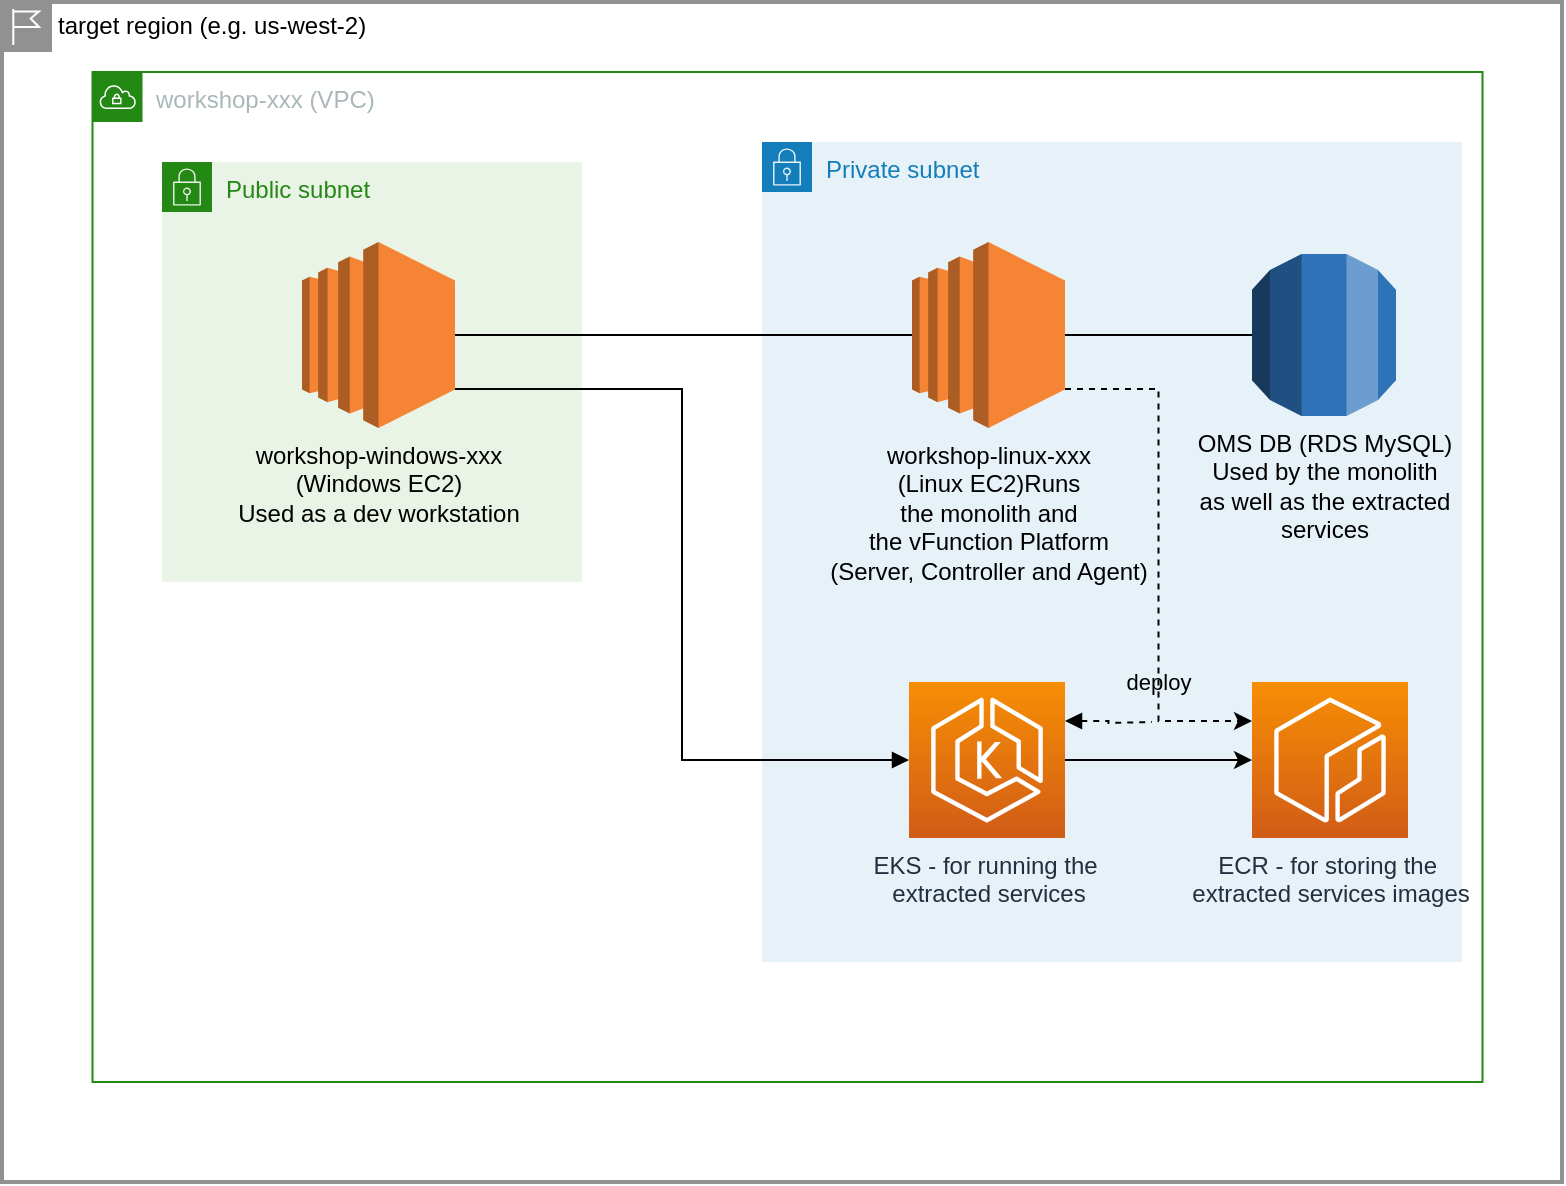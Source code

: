 <mxfile version="14.9.6" type="device" pages="2"><diagram id="-vnQ-zX3b5CCm1Si_7Kx" name="Page-1"><mxGraphModel dx="1426" dy="852" grid="1" gridSize="10" guides="1" tooltips="1" connect="1" arrows="1" fold="1" page="1" pageScale="1" pageWidth="850" pageHeight="1100" math="0" shadow="0"><root><mxCell id="0"/><mxCell id="1" parent="0"/><mxCell id="44ZtwIEy6mKlxDUv9L8N-1" value="target region (e.g. us-west-2)" style="shape=mxgraph.ibm.box;prType=region;fontStyle=0;verticalAlign=top;align=left;spacingLeft=32;spacingTop=4;fillColor=none;rounded=0;whiteSpace=wrap;html=1;strokeColor=#919191;strokeWidth=2;dashed=0;container=1;spacing=-4;collapsible=0;expand=0;recursiveResize=0;" parent="1" vertex="1"><mxGeometry x="35" y="130" width="780" height="590" as="geometry"/></mxCell><mxCell id="BRslioY189K6qw1Fb1_J-18" value="workshop-xxx (VPC)" style="points=[[0,0],[0.25,0],[0.5,0],[0.75,0],[1,0],[1,0.25],[1,0.5],[1,0.75],[1,1],[0.75,1],[0.5,1],[0.25,1],[0,1],[0,0.75],[0,0.5],[0,0.25]];outlineConnect=0;gradientColor=none;html=1;whiteSpace=wrap;fontSize=12;fontStyle=0;shape=mxgraph.aws4.group;grIcon=mxgraph.aws4.group_vpc;strokeColor=#248814;fillColor=none;verticalAlign=top;align=left;spacingLeft=30;fontColor=#AAB7B8;dashed=0;" parent="44ZtwIEy6mKlxDUv9L8N-1" vertex="1"><mxGeometry x="45.25" y="35" width="695" height="505" as="geometry"/></mxCell><mxCell id="44ZtwIEy6mKlxDUv9L8N-2" value="Public subnet" style="points=[[0,0],[0.25,0],[0.5,0],[0.75,0],[1,0],[1,0.25],[1,0.5],[1,0.75],[1,1],[0.75,1],[0.5,1],[0.25,1],[0,1],[0,0.75],[0,0.5],[0,0.25]];outlineConnect=0;gradientColor=none;html=1;whiteSpace=wrap;fontSize=12;fontStyle=0;shape=mxgraph.aws4.group;grIcon=mxgraph.aws4.group_security_group;grStroke=0;strokeColor=#248814;fillColor=#E9F3E6;verticalAlign=top;align=left;spacingLeft=30;fontColor=#248814;dashed=0;" parent="44ZtwIEy6mKlxDUv9L8N-1" vertex="1"><mxGeometry x="80" y="80" width="210" height="210" as="geometry"/></mxCell><mxCell id="44ZtwIEy6mKlxDUv9L8N-3" value="Private subnet" style="points=[[0,0],[0.25,0],[0.5,0],[0.75,0],[1,0],[1,0.25],[1,0.5],[1,0.75],[1,1],[0.75,1],[0.5,1],[0.25,1],[0,1],[0,0.75],[0,0.5],[0,0.25]];outlineConnect=0;gradientColor=none;html=1;whiteSpace=wrap;fontSize=12;fontStyle=0;shape=mxgraph.aws4.group;grIcon=mxgraph.aws4.group_security_group;grStroke=0;strokeColor=#147EBA;fillColor=#E6F2F8;verticalAlign=top;align=left;spacingLeft=30;fontColor=#147EBA;dashed=0;" parent="44ZtwIEy6mKlxDUv9L8N-1" vertex="1"><mxGeometry x="380" y="70" width="350" height="410" as="geometry"/></mxCell><mxCell id="BRslioY189K6qw1Fb1_J-3" style="edgeStyle=orthogonalEdgeStyle;rounded=0;orthogonalLoop=1;jettySize=auto;html=1;entryX=0;entryY=0.5;entryDx=0;entryDy=0;entryPerimeter=0;endArrow=none;endFill=0;" parent="44ZtwIEy6mKlxDUv9L8N-1" source="BRslioY189K6qw1Fb1_J-1" target="BRslioY189K6qw1Fb1_J-2" edge="1"><mxGeometry relative="1" as="geometry"/></mxCell><mxCell id="rNRMs0bIP-FEUupsVcuj-5" style="edgeStyle=orthogonalEdgeStyle;rounded=0;orthogonalLoop=1;jettySize=auto;html=1;exitX=1;exitY=0.79;exitDx=0;exitDy=0;exitPerimeter=0;entryX=0;entryY=0.5;entryDx=0;entryDy=0;entryPerimeter=0;startArrow=none;startFill=0;endArrow=block;endFill=1;strokeColor=#000000;" edge="1" parent="44ZtwIEy6mKlxDUv9L8N-1" source="BRslioY189K6qw1Fb1_J-1" target="BRslioY189K6qw1Fb1_J-7"><mxGeometry relative="1" as="geometry"/></mxCell><mxCell id="BRslioY189K6qw1Fb1_J-1" value="workshop-windows-xxx &lt;br&gt;(Windows EC2)&lt;br&gt;Used as a dev workstation" style="outlineConnect=0;dashed=0;verticalLabelPosition=bottom;verticalAlign=top;align=center;html=1;shape=mxgraph.aws3.ec2;fillColor=#F58534;gradientColor=none;" parent="44ZtwIEy6mKlxDUv9L8N-1" vertex="1"><mxGeometry x="150" y="120" width="76.5" height="93" as="geometry"/></mxCell><mxCell id="BRslioY189K6qw1Fb1_J-5" style="edgeStyle=orthogonalEdgeStyle;rounded=0;orthogonalLoop=1;jettySize=auto;html=1;endArrow=none;endFill=0;" parent="44ZtwIEy6mKlxDUv9L8N-1" source="BRslioY189K6qw1Fb1_J-2" target="BRslioY189K6qw1Fb1_J-4" edge="1"><mxGeometry relative="1" as="geometry"/></mxCell><mxCell id="rNRMs0bIP-FEUupsVcuj-2" value="deploy" style="edgeStyle=orthogonalEdgeStyle;rounded=0;orthogonalLoop=1;jettySize=auto;html=1;entryX=0;entryY=0.25;entryDx=0;entryDy=0;entryPerimeter=0;exitX=1;exitY=0.79;exitDx=0;exitDy=0;exitPerimeter=0;dashed=1;labelBackgroundColor=none;" edge="1" parent="44ZtwIEy6mKlxDUv9L8N-1" source="BRslioY189K6qw1Fb1_J-2" target="BRslioY189K6qw1Fb1_J-8"><mxGeometry x="0.49" relative="1" as="geometry"><mxPoint as="offset"/></mxGeometry></mxCell><mxCell id="BRslioY189K6qw1Fb1_J-2" value="workshop-linux-xxx &lt;br&gt;(Linux EC2)Runs &lt;br&gt;the monolith and &lt;br&gt;the vFunction Platform &lt;br&gt;(Server, Controller and Agent)" style="outlineConnect=0;dashed=0;verticalLabelPosition=bottom;verticalAlign=top;align=center;html=1;shape=mxgraph.aws3.ec2;fillColor=#F58534;gradientColor=none;" parent="44ZtwIEy6mKlxDUv9L8N-1" vertex="1"><mxGeometry x="455" y="120" width="76.5" height="93" as="geometry"/></mxCell><mxCell id="BRslioY189K6qw1Fb1_J-4" value="OMS DB (RDS MySQL)&lt;br&gt;Used&amp;nbsp;by the monolith&lt;br&gt;as well as the extracted&lt;br&gt;services" style="outlineConnect=0;dashed=0;verticalLabelPosition=bottom;verticalAlign=top;align=center;html=1;shape=mxgraph.aws3.rds;fillColor=#2E73B8;gradientColor=none;" parent="44ZtwIEy6mKlxDUv9L8N-1" vertex="1"><mxGeometry x="625" y="126" width="72" height="81" as="geometry"/></mxCell><mxCell id="BRslioY189K6qw1Fb1_J-8" value="ECR - for storing the&amp;nbsp;&lt;br&gt;extracted services images" style="points=[[0,0,0],[0.25,0,0],[0.5,0,0],[0.75,0,0],[1,0,0],[0,1,0],[0.25,1,0],[0.5,1,0],[0.75,1,0],[1,1,0],[0,0.25,0],[0,0.5,0],[0,0.75,0],[1,0.25,0],[1,0.5,0],[1,0.75,0]];outlineConnect=0;fontColor=#232F3E;gradientColor=#F78E04;gradientDirection=north;fillColor=#D05C17;strokeColor=#ffffff;dashed=0;verticalLabelPosition=bottom;verticalAlign=top;align=center;html=1;fontSize=12;fontStyle=0;aspect=fixed;shape=mxgraph.aws4.resourceIcon;resIcon=mxgraph.aws4.ecr;" parent="44ZtwIEy6mKlxDUv9L8N-1" vertex="1"><mxGeometry x="625" y="340" width="78" height="78" as="geometry"/></mxCell><mxCell id="rNRMs0bIP-FEUupsVcuj-1" style="edgeStyle=orthogonalEdgeStyle;rounded=0;orthogonalLoop=1;jettySize=auto;html=1;entryX=0;entryY=0.5;entryDx=0;entryDy=0;entryPerimeter=0;" edge="1" parent="44ZtwIEy6mKlxDUv9L8N-1" source="BRslioY189K6qw1Fb1_J-7" target="BRslioY189K6qw1Fb1_J-8"><mxGeometry relative="1" as="geometry"/></mxCell><mxCell id="BRslioY189K6qw1Fb1_J-7" value="EKS - for running the&amp;nbsp;&lt;br&gt;extracted services" style="points=[[0,0,0],[0.25,0,0],[0.5,0,0],[0.75,0,0],[1,0,0],[0,1,0],[0.25,1,0],[0.5,1,0],[0.75,1,0],[1,1,0],[0,0.25,0],[0,0.5,0],[0,0.75,0],[1,0.25,0],[1,0.5,0],[1,0.75,0]];outlineConnect=0;fontColor=#232F3E;gradientColor=#F78E04;gradientDirection=north;fillColor=#D05C17;strokeColor=#ffffff;dashed=0;verticalLabelPosition=bottom;verticalAlign=top;align=center;html=1;fontSize=12;fontStyle=0;aspect=fixed;shape=mxgraph.aws4.resourceIcon;resIcon=mxgraph.aws4.eks;" parent="44ZtwIEy6mKlxDUv9L8N-1" vertex="1"><mxGeometry x="453.5" y="340" width="78" height="78" as="geometry"/></mxCell><mxCell id="rNRMs0bIP-FEUupsVcuj-4" style="edgeStyle=orthogonalEdgeStyle;rounded=0;orthogonalLoop=1;jettySize=auto;html=1;exitX=1;exitY=0.25;exitDx=0;exitDy=0;exitPerimeter=0;dashed=1;endArrow=none;endFill=0;fillColor=#ffe6cc;startArrow=block;startFill=1;" edge="1" parent="1" source="BRslioY189K6qw1Fb1_J-7"><mxGeometry relative="1" as="geometry"><mxPoint x="610" y="490" as="targetPoint"/></mxGeometry></mxCell></root></mxGraphModel></diagram><diagram id="5EC9XjJ6a-Q5BG4O_HdA" name="Deployment"><mxGraphModel dx="1106" dy="852" grid="1" gridSize="10" guides="1" tooltips="1" connect="1" arrows="1" fold="1" page="1" pageScale="1" pageWidth="850" pageHeight="1100" math="0" shadow="0"><root><mxCell id="V7Hrkz2CMrp6l5Hmrg3E-0"/><mxCell id="V7Hrkz2CMrp6l5Hmrg3E-1" parent="V7Hrkz2CMrp6l5Hmrg3E-0"/><mxCell id="V7Hrkz2CMrp6l5Hmrg3E-3" value="us-east-1" style="sketch=0;outlineConnect=0;gradientColor=none;html=1;whiteSpace=wrap;fontSize=12;fontStyle=0;shape=mxgraph.aws4.group;grIcon=mxgraph.aws4.group_region;strokeColor=#B6BABF;fillColor=none;verticalAlign=top;align=left;spacingLeft=30;fontColor=#B6BABF;dashed=1;" parent="V7Hrkz2CMrp6l5Hmrg3E-1" vertex="1"><mxGeometry x="530" y="80" width="340" height="640" as="geometry"/></mxCell><mxCell id="V7Hrkz2CMrp6l5Hmrg3E-5" value="VPC" style="sketch=0;outlineConnect=0;gradientColor=none;html=1;whiteSpace=wrap;fontSize=12;fontStyle=0;shape=mxgraph.aws4.group;grIcon=mxgraph.aws4.group_vpc;strokeColor=#879196;fillColor=none;verticalAlign=top;align=left;spacingLeft=30;fontColor=#879196;dashed=0;" parent="V7Hrkz2CMrp6l5Hmrg3E-1" vertex="1"><mxGeometry x="560" y="110" width="290" height="570" as="geometry"/></mxCell><mxCell id="V7Hrkz2CMrp6l5Hmrg3E-7" value="Subnet" style="sketch=0;outlineConnect=0;gradientColor=none;html=1;whiteSpace=wrap;fontSize=12;fontStyle=0;shape=mxgraph.aws4.group;grIcon=mxgraph.aws4.group_subnet;strokeColor=#879196;fillColor=none;verticalAlign=top;align=left;spacingLeft=30;fontColor=#879196;dashed=0;" parent="V7Hrkz2CMrp6l5Hmrg3E-1" vertex="1"><mxGeometry x="580" y="150" width="250" height="500" as="geometry"/></mxCell><mxCell id="V7Hrkz2CMrp6l5Hmrg3E-26" style="edgeStyle=orthogonalEdgeStyle;rounded=0;orthogonalLoop=1;jettySize=auto;html=1;startArrow=none;startFill=0;" parent="V7Hrkz2CMrp6l5Hmrg3E-1" source="V7Hrkz2CMrp6l5Hmrg3E-25" target="V7Hrkz2CMrp6l5Hmrg3E-13" edge="1"><mxGeometry relative="1" as="geometry"/></mxCell><mxCell id="V7Hrkz2CMrp6l5Hmrg3E-25" value="" style="ellipse;whiteSpace=wrap;html=1;sketch=0;strokeColor=#000000;fillColor=none;dashed=1;" parent="V7Hrkz2CMrp6l5Hmrg3E-1" vertex="1"><mxGeometry x="607.5" y="499" width="210" height="142" as="geometry"/></mxCell><mxCell id="V7Hrkz2CMrp6l5Hmrg3E-2" value="us-west-2" style="sketch=0;outlineConnect=0;gradientColor=none;html=1;whiteSpace=wrap;fontSize=12;fontStyle=0;shape=mxgraph.aws4.group;grIcon=mxgraph.aws4.group_region;strokeColor=#B6BABF;fillColor=none;verticalAlign=top;align=left;spacingLeft=30;fontColor=#B6BABF;dashed=1;" parent="V7Hrkz2CMrp6l5Hmrg3E-1" vertex="1"><mxGeometry x="70" y="80" width="340" height="640" as="geometry"/></mxCell><mxCell id="V7Hrkz2CMrp6l5Hmrg3E-4" value="VPC" style="sketch=0;outlineConnect=0;gradientColor=none;html=1;whiteSpace=wrap;fontSize=12;fontStyle=0;shape=mxgraph.aws4.group;grIcon=mxgraph.aws4.group_vpc;strokeColor=#879196;fillColor=none;verticalAlign=top;align=left;spacingLeft=30;fontColor=#879196;dashed=0;" parent="V7Hrkz2CMrp6l5Hmrg3E-1" vertex="1"><mxGeometry x="110" y="120" width="250" height="560" as="geometry"/></mxCell><mxCell id="V7Hrkz2CMrp6l5Hmrg3E-6" value="Subnet" style="sketch=0;outlineConnect=0;gradientColor=none;html=1;whiteSpace=wrap;fontSize=12;fontStyle=0;shape=mxgraph.aws4.group;grIcon=mxgraph.aws4.group_subnet;strokeColor=#879196;fillColor=none;verticalAlign=top;align=left;spacingLeft=30;fontColor=#879196;dashed=0;" parent="V7Hrkz2CMrp6l5Hmrg3E-1" vertex="1"><mxGeometry x="130" y="160" width="210" height="490" as="geometry"/></mxCell><mxCell id="V7Hrkz2CMrp6l5Hmrg3E-16" style="edgeStyle=orthogonalEdgeStyle;rounded=0;orthogonalLoop=1;jettySize=auto;html=1;startArrow=diamond;startFill=1;" parent="V7Hrkz2CMrp6l5Hmrg3E-1" target="V7Hrkz2CMrp6l5Hmrg3E-14" edge="1"><mxGeometry relative="1" as="geometry"><mxPoint x="220" y="300" as="sourcePoint"/></mxGeometry></mxCell><mxCell id="V7Hrkz2CMrp6l5Hmrg3E-32" style="edgeStyle=none;rounded=0;orthogonalLoop=1;jettySize=auto;html=1;entryX=0.34;entryY=0.5;entryDx=0;entryDy=0;entryPerimeter=0;startArrow=diamond;startFill=1;endArrow=classic;endFill=1;" parent="V7Hrkz2CMrp6l5Hmrg3E-1" source="V7Hrkz2CMrp6l5Hmrg3E-8" target="V7Hrkz2CMrp6l5Hmrg3E-28" edge="1"><mxGeometry relative="1" as="geometry"/></mxCell><mxCell id="V7Hrkz2CMrp6l5Hmrg3E-8" value="EC2" style="sketch=0;outlineConnect=0;fontColor=#232F3E;gradientColor=none;strokeColor=#FFFFFF;fillColor=default;dashed=0;verticalLabelPosition=top;verticalAlign=bottom;align=center;html=1;whiteSpace=wrap;fontSize=10;fontStyle=1;spacing=3;shape=mxgraph.aws4.productIcon;prIcon=mxgraph.aws4.ec2;labelPosition=center;" parent="V7Hrkz2CMrp6l5Hmrg3E-1" vertex="1"><mxGeometry x="180" y="220" width="80" height="70" as="geometry"/></mxCell><mxCell id="V7Hrkz2CMrp6l5Hmrg3E-13" value="OMS DB (RDS)" style="sketch=0;outlineConnect=0;fontColor=#232F3E;gradientColor=none;strokeColor=#ffffff;fillColor=#232F3E;dashed=0;verticalLabelPosition=middle;verticalAlign=bottom;align=center;html=1;whiteSpace=wrap;fontSize=10;fontStyle=1;spacing=3;shape=mxgraph.aws4.productIcon;prIcon=mxgraph.aws4.rds;" parent="V7Hrkz2CMrp6l5Hmrg3E-1" vertex="1"><mxGeometry x="180" y="520" width="80" height="100" as="geometry"/></mxCell><mxCell id="V7Hrkz2CMrp6l5Hmrg3E-15" style="edgeStyle=orthogonalEdgeStyle;rounded=0;orthogonalLoop=1;jettySize=auto;html=1;" parent="V7Hrkz2CMrp6l5Hmrg3E-1" source="V7Hrkz2CMrp6l5Hmrg3E-14" target="V7Hrkz2CMrp6l5Hmrg3E-13" edge="1"><mxGeometry relative="1" as="geometry"/></mxCell><mxCell id="V7Hrkz2CMrp6l5Hmrg3E-35" style="edgeStyle=none;rounded=0;orthogonalLoop=1;jettySize=auto;html=1;startArrow=none;startFill=0;endArrow=none;endFill=0;" parent="V7Hrkz2CMrp6l5Hmrg3E-1" target="V7Hrkz2CMrp6l5Hmrg3E-34" edge="1"><mxGeometry relative="1" as="geometry"><mxPoint x="340" y="402" as="sourcePoint"/></mxGeometry></mxCell><mxCell id="V7Hrkz2CMrp6l5Hmrg3E-14" value="OMS App." style="outlineConnect=0;dashed=0;verticalLabelPosition=bottom;verticalAlign=top;align=center;html=1;shape=mxgraph.aws3.android;fillColor=#000000;gradientColor=none;" parent="V7Hrkz2CMrp6l5Hmrg3E-1" vertex="1"><mxGeometry x="183.25" y="360" width="73.5" height="84" as="geometry"/></mxCell><mxCell id="V7Hrkz2CMrp6l5Hmrg3E-27" style="edgeStyle=orthogonalEdgeStyle;rounded=0;orthogonalLoop=1;jettySize=auto;html=1;startArrow=none;startFill=0;endArrow=none;endFill=0;dashed=1;" parent="V7Hrkz2CMrp6l5Hmrg3E-1" target="V7Hrkz2CMrp6l5Hmrg3E-19" edge="1"><mxGeometry relative="1" as="geometry"><mxPoint x="713" y="310" as="sourcePoint"/></mxGeometry></mxCell><mxCell id="V7Hrkz2CMrp6l5Hmrg3E-18" value="ECR" style="sketch=0;outlineConnect=0;fontColor=#232F3E;gradientColor=none;strokeColor=#ffffff;fillColor=#232F3E;dashed=0;verticalLabelPosition=bottom;verticalAlign=top;align=center;html=1;whiteSpace=wrap;fontSize=10;fontStyle=1;spacing=3;shape=mxgraph.aws4.productIcon;prIcon=mxgraph.aws4.ecr;labelPosition=center;" parent="V7Hrkz2CMrp6l5Hmrg3E-1" vertex="1"><mxGeometry x="675" y="220" width="75" height="70" as="geometry"/></mxCell><mxCell id="V7Hrkz2CMrp6l5Hmrg3E-33" style="edgeStyle=none;rounded=0;orthogonalLoop=1;jettySize=auto;html=1;entryX=0.5;entryY=0;entryDx=0;entryDy=0;startArrow=diamond;startFill=1;endArrow=classic;endFill=1;" parent="V7Hrkz2CMrp6l5Hmrg3E-1" source="V7Hrkz2CMrp6l5Hmrg3E-19" target="V7Hrkz2CMrp6l5Hmrg3E-25" edge="1"><mxGeometry relative="1" as="geometry"/></mxCell><mxCell id="V7Hrkz2CMrp6l5Hmrg3E-19" value="EKS&lt;br&gt;" style="sketch=0;outlineConnect=0;fontColor=#232F3E;gradientColor=none;strokeColor=#ffffff;fillColor=#232F3E;dashed=0;verticalLabelPosition=middle;verticalAlign=bottom;align=center;html=1;whiteSpace=wrap;fontSize=10;fontStyle=1;spacing=3;shape=mxgraph.aws4.productIcon;prIcon=mxgraph.aws4.eks;" parent="V7Hrkz2CMrp6l5Hmrg3E-1" vertex="1"><mxGeometry x="675" y="380" width="75" height="90" as="geometry"/></mxCell><mxCell id="V7Hrkz2CMrp6l5Hmrg3E-20" value="product" style="sketch=0;html=1;dashed=0;whitespace=wrap;fillColor=#000000;strokeColor=#ffffff;points=[[0.005,0.63,0],[0.1,0.2,0],[0.9,0.2,0],[0.5,0,0],[0.995,0.63,0],[0.72,0.99,0],[0.5,1,0],[0.28,0.99,0]];shape=mxgraph.kubernetes.icon;prIcon=pod;labelPosition=center;verticalLabelPosition=bottom;align=center;verticalAlign=top;" parent="V7Hrkz2CMrp6l5Hmrg3E-1" vertex="1"><mxGeometry x="630" y="540" width="50" height="48" as="geometry"/></mxCell><mxCell id="V7Hrkz2CMrp6l5Hmrg3E-21" value="order&lt;span style=&quot;color: rgba(0 , 0 , 0 , 0) ; font-family: monospace ; font-size: 0px&quot;&gt;%3CmxGraphModel%3E%3Croot%3E%3CmxCell%20id%3D%220%22%2F%3E%3CmxCell%20id%3D%221%22%20parent%3D%220%22%2F%3E%3CmxCell%20id%3D%222%22%20value%3D%22proeduct%22%20style%3D%22sketch%3D0%3Bhtml%3D1%3Bdashed%3D0%3Bwhitespace%3Dwrap%3BfillColor%3D%232875E2%3BstrokeColor%3D%23ffffff%3Bpoints%3D%5B%5B0.005%2C0.63%2C0%5D%2C%5B0.1%2C0.2%2C0%5D%2C%5B0.9%2C0.2%2C0%5D%2C%5B0.5%2C0%2C0%5D%2C%5B0.995%2C0.63%2C0%5D%2C%5B0.72%2C0.99%2C0%5D%2C%5B0.5%2C1%2C0%5D%2C%5B0.28%2C0.99%2C0%5D%5D%3Bshape%3Dmxgraph.kubernetes.icon%3BprIcon%3Dpod%3BlabelPosition%3Dcenter%3BverticalLabelPosition%3Dbottom%3Balign%3Dcenter%3BverticalAlign%3Dtop%3B%22%20vertex%3D%221%22%20parent%3D%221%22%3E%3CmxGeometry%20x%3D%22600%22%20y%3D%22650%22%20width%3D%2250%22%20height%3D%2248%22%20as%3D%22geometry%22%2F%3E%3C%2FmxCell%3E%3C%2Froot%3E%3C%2FmxGraphModel%3E&lt;/span&gt;" style="sketch=0;html=1;dashed=0;whitespace=wrap;fillColor=#000000;strokeColor=#ffffff;points=[[0.005,0.63,0],[0.1,0.2,0],[0.9,0.2,0],[0.5,0,0],[0.995,0.63,0],[0.72,0.99,0],[0.5,1,0],[0.28,0.99,0]];shape=mxgraph.kubernetes.icon;prIcon=pod;labelPosition=center;verticalLabelPosition=bottom;align=center;verticalAlign=top;" parent="V7Hrkz2CMrp6l5Hmrg3E-1" vertex="1"><mxGeometry x="687.5" y="540" width="50" height="48" as="geometry"/></mxCell><mxCell id="V7Hrkz2CMrp6l5Hmrg3E-22" value="inventory" style="sketch=0;html=1;dashed=0;whitespace=wrap;fillColor=#000000;strokeColor=#ffffff;points=[[0.005,0.63,0],[0.1,0.2,0],[0.9,0.2,0],[0.5,0,0],[0.995,0.63,0],[0.72,0.99,0],[0.5,1,0],[0.28,0.99,0]];shape=mxgraph.kubernetes.icon;prIcon=pod;labelPosition=center;verticalLabelPosition=bottom;align=center;verticalAlign=top;" parent="V7Hrkz2CMrp6l5Hmrg3E-1" vertex="1"><mxGeometry x="740" y="540" width="50" height="48" as="geometry"/></mxCell><mxCell id="V7Hrkz2CMrp6l5Hmrg3E-30" value="image push" style="edgeStyle=orthogonalEdgeStyle;rounded=0;orthogonalLoop=1;jettySize=auto;html=1;startArrow=none;startFill=0;endArrow=classic;endFill=1;" parent="V7Hrkz2CMrp6l5Hmrg3E-1" source="V7Hrkz2CMrp6l5Hmrg3E-28" target="V7Hrkz2CMrp6l5Hmrg3E-18" edge="1"><mxGeometry relative="1" as="geometry"/></mxCell><mxCell id="V7Hrkz2CMrp6l5Hmrg3E-31" value="deployment" style="rounded=0;orthogonalLoop=1;jettySize=auto;html=1;startArrow=none;startFill=0;endArrow=classic;endFill=1;" parent="V7Hrkz2CMrp6l5Hmrg3E-1" source="V7Hrkz2CMrp6l5Hmrg3E-28" target="V7Hrkz2CMrp6l5Hmrg3E-19" edge="1"><mxGeometry relative="1" as="geometry"/></mxCell><mxCell id="V7Hrkz2CMrp6l5Hmrg3E-28" value="vFunction&lt;br&gt;Deployment Tool&lt;br&gt;" style="sketch=0;aspect=fixed;pointerEvents=1;shadow=0;dashed=0;html=1;strokeColor=none;labelPosition=center;verticalLabelPosition=bottom;verticalAlign=top;align=center;fillColor=#00188D;shape=mxgraph.mscae.enterprise.tool;" parent="V7Hrkz2CMrp6l5Hmrg3E-1" vertex="1"><mxGeometry x="300" y="246" width="20" height="18" as="geometry"/></mxCell><mxCell id="V7Hrkz2CMrp6l5Hmrg3E-36" style="edgeStyle=none;rounded=0;orthogonalLoop=1;jettySize=auto;html=1;startArrow=none;startFill=0;endArrow=none;endFill=0;" parent="V7Hrkz2CMrp6l5Hmrg3E-1" source="V7Hrkz2CMrp6l5Hmrg3E-34" target="V7Hrkz2CMrp6l5Hmrg3E-7" edge="1"><mxGeometry relative="1" as="geometry"/></mxCell><mxCell id="V7Hrkz2CMrp6l5Hmrg3E-34" value="VPC Peering" style="outlineConnect=0;dashed=0;verticalLabelPosition=bottom;verticalAlign=top;align=center;html=1;shape=mxgraph.aws3.vpc_peering;fillColor=#000000;gradientColor=none;sketch=0;strokeColor=#000000;" parent="V7Hrkz2CMrp6l5Hmrg3E-1" vertex="1"><mxGeometry x="440" y="382" width="40" height="40" as="geometry"/></mxCell></root></mxGraphModel></diagram></mxfile>